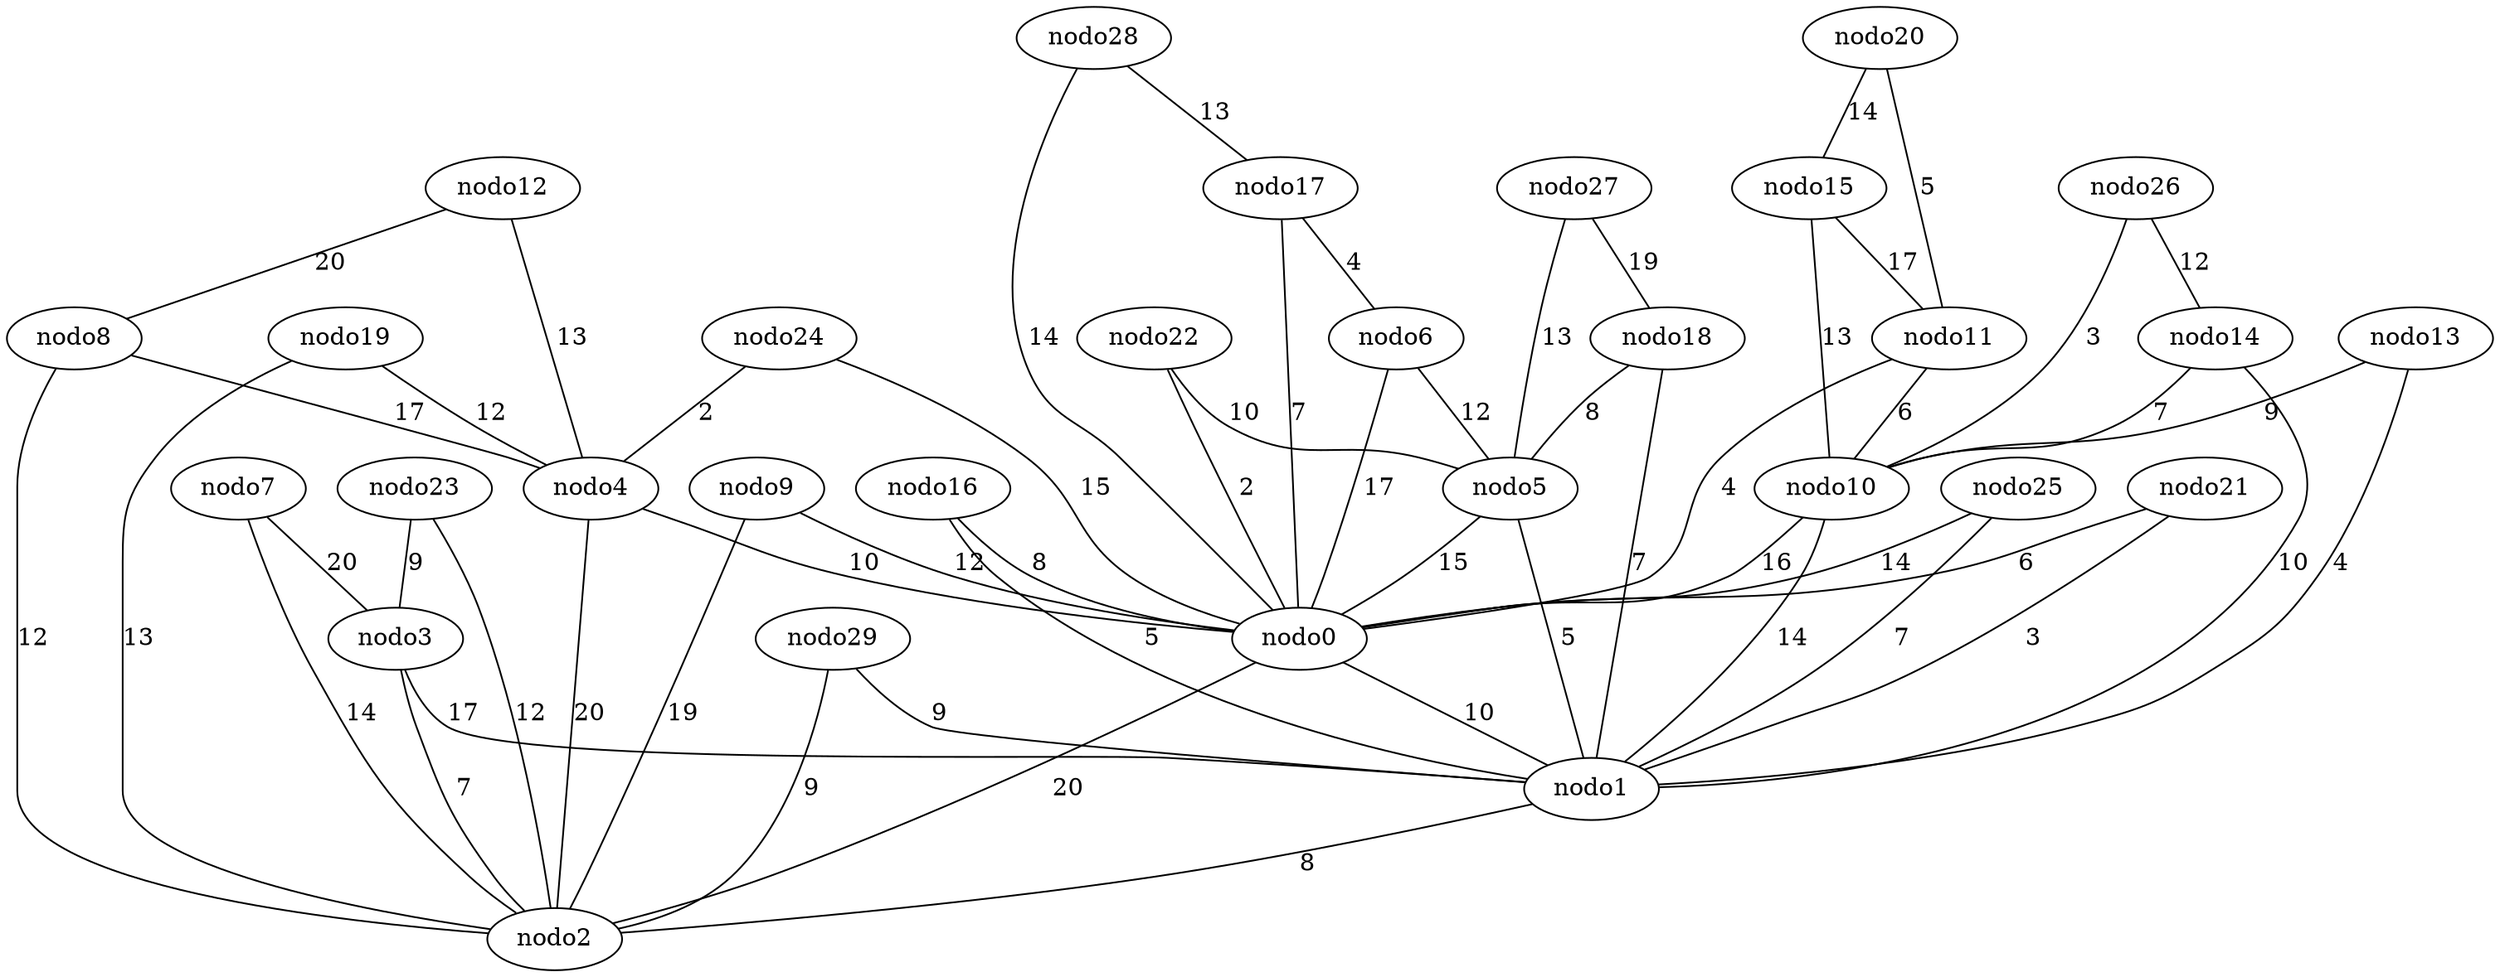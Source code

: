 graph X {
 0 [label="nodo0"];
 1 [label="nodo1"];
 2 [label="nodo2"];
 3 [label="nodo3"];
 4 [label="nodo4"];
 5 [label="nodo5"];
 6 [label="nodo6"];
 7 [label="nodo7"];
 8 [label="nodo8"];
 9 [label="nodo9"];
 10 [label="nodo10"];
 11 [label="nodo11"];
 12 [label="nodo12"];
 13 [label="nodo13"];
 14 [label="nodo14"];
 15 [label="nodo15"];
 16 [label="nodo16"];
 17 [label="nodo17"];
 18 [label="nodo18"];
 19 [label="nodo19"];
 20 [label="nodo20"];
 21 [label="nodo21"];
 22 [label="nodo22"];
 23 [label="nodo23"];
 24 [label="nodo24"];
 25 [label="nodo25"];
 26 [label="nodo26"];
 27 [label="nodo27"];
 28 [label="nodo28"];
 29 [label="nodo29"];
  0 -- 1  [label="10"];
  1 -- 2  [label="8"];
  2 -- 0  [label="20"];
  3 -- 1  [label="17"];
  3 -- 2  [label="7"];
  4 -- 2  [label="20"];
  4 -- 0  [label="10"];
  5 -- 0  [label="15"];
  5 -- 1  [label="5"];
  6 -- 5  [label="12"];
  6 -- 0  [label="17"];
  7 -- 3  [label="20"];
  7 -- 2  [label="14"];
  8 -- 4  [label="17"];
  8 -- 2  [label="12"];
  9 -- 2  [label="19"];
  9 -- 0  [label="12"];
  10 -- 0  [label="16"];
  10 -- 1  [label="14"];
  11 -- 10  [label="6"];
  11 -- 0  [label="4"];
  12 -- 8  [label="20"];
  12 -- 4  [label="13"];
  13 -- 10  [label="9"];
  13 -- 1  [label="4"];
  14 -- 10  [label="7"];
  14 -- 1  [label="10"];
  15 -- 11  [label="17"];
  15 -- 10  [label="13"];
  16 -- 0  [label="8"];
  16 -- 1  [label="5"];
  17 -- 6  [label="4"];
  17 -- 0  [label="7"];
  18 -- 5  [label="8"];
  18 -- 1  [label="7"];
  19 -- 4  [label="12"];
  19 -- 2  [label="13"];
  20 -- 15  [label="14"];
  20 -- 11  [label="5"];
  21 -- 0  [label="6"];
  21 -- 1  [label="3"];
  22 -- 5  [label="10"];
  22 -- 0  [label="2"];
  23 -- 3  [label="9"];
  23 -- 2  [label="12"];
  24 -- 4  [label="2"];
  24 -- 0  [label="15"];
  25 -- 0  [label="14"];
  25 -- 1  [label="7"];
  26 -- 14  [label="12"];
  26 -- 10  [label="3"];
  27 -- 18  [label="19"];
  27 -- 5  [label="13"];
  28 -- 17  [label="13"];
  28 -- 0  [label="14"];
  29 -- 1  [label="9"];
  29 -- 2  [label="9"];
}

